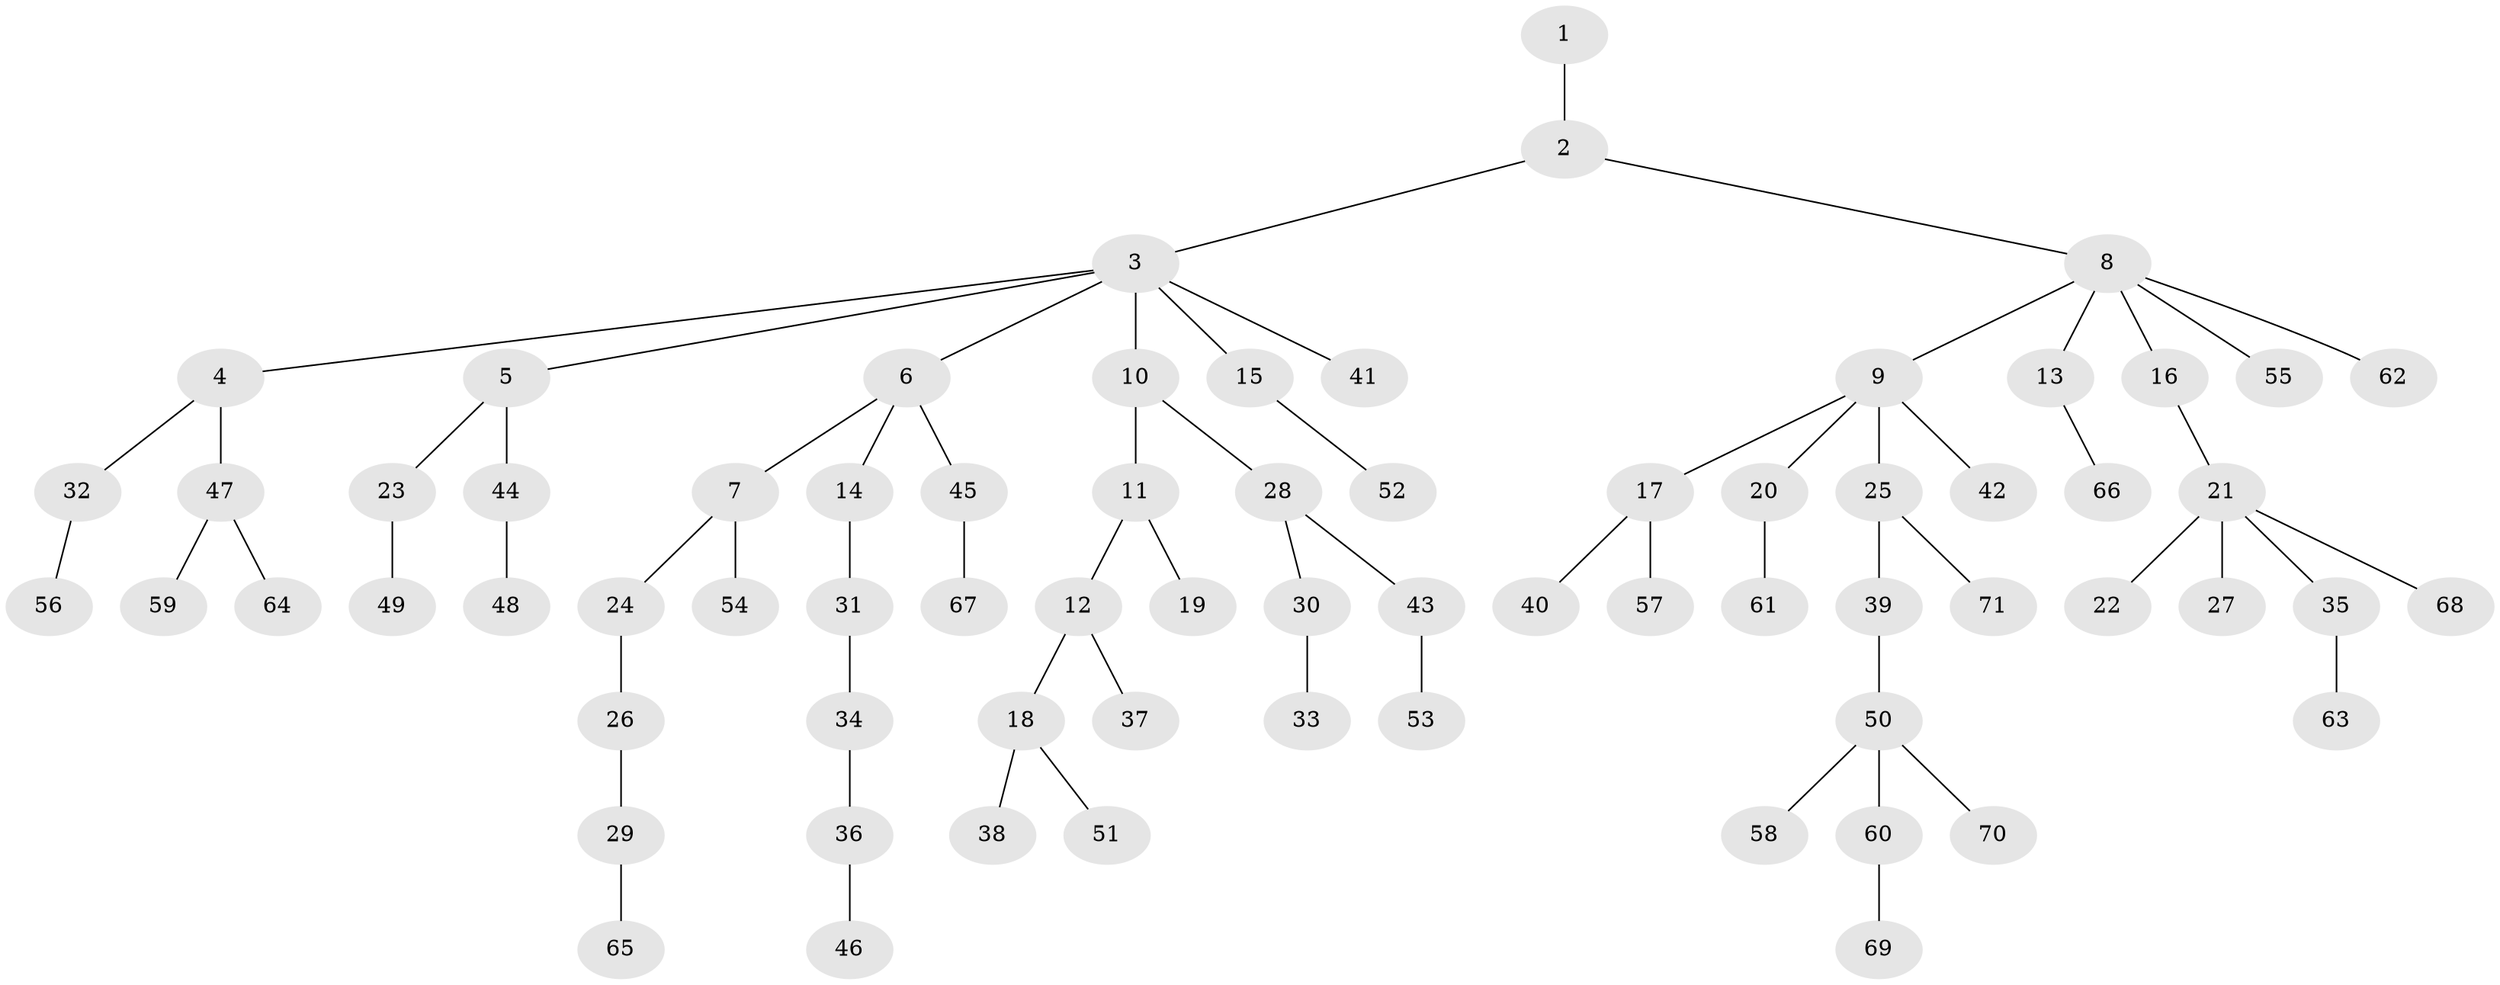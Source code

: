 // coarse degree distribution, {2: 0.3611111111111111, 4: 0.08333333333333333, 1: 0.4166666666666667, 3: 0.1111111111111111, 5: 0.027777777777777776}
// Generated by graph-tools (version 1.1) at 2025/37/03/04/25 23:37:19]
// undirected, 71 vertices, 70 edges
graph export_dot {
  node [color=gray90,style=filled];
  1;
  2;
  3;
  4;
  5;
  6;
  7;
  8;
  9;
  10;
  11;
  12;
  13;
  14;
  15;
  16;
  17;
  18;
  19;
  20;
  21;
  22;
  23;
  24;
  25;
  26;
  27;
  28;
  29;
  30;
  31;
  32;
  33;
  34;
  35;
  36;
  37;
  38;
  39;
  40;
  41;
  42;
  43;
  44;
  45;
  46;
  47;
  48;
  49;
  50;
  51;
  52;
  53;
  54;
  55;
  56;
  57;
  58;
  59;
  60;
  61;
  62;
  63;
  64;
  65;
  66;
  67;
  68;
  69;
  70;
  71;
  1 -- 2;
  2 -- 3;
  2 -- 8;
  3 -- 4;
  3 -- 5;
  3 -- 6;
  3 -- 10;
  3 -- 15;
  3 -- 41;
  4 -- 32;
  4 -- 47;
  5 -- 23;
  5 -- 44;
  6 -- 7;
  6 -- 14;
  6 -- 45;
  7 -- 24;
  7 -- 54;
  8 -- 9;
  8 -- 13;
  8 -- 16;
  8 -- 55;
  8 -- 62;
  9 -- 17;
  9 -- 20;
  9 -- 25;
  9 -- 42;
  10 -- 11;
  10 -- 28;
  11 -- 12;
  11 -- 19;
  12 -- 18;
  12 -- 37;
  13 -- 66;
  14 -- 31;
  15 -- 52;
  16 -- 21;
  17 -- 40;
  17 -- 57;
  18 -- 38;
  18 -- 51;
  20 -- 61;
  21 -- 22;
  21 -- 27;
  21 -- 35;
  21 -- 68;
  23 -- 49;
  24 -- 26;
  25 -- 39;
  25 -- 71;
  26 -- 29;
  28 -- 30;
  28 -- 43;
  29 -- 65;
  30 -- 33;
  31 -- 34;
  32 -- 56;
  34 -- 36;
  35 -- 63;
  36 -- 46;
  39 -- 50;
  43 -- 53;
  44 -- 48;
  45 -- 67;
  47 -- 59;
  47 -- 64;
  50 -- 58;
  50 -- 60;
  50 -- 70;
  60 -- 69;
}

